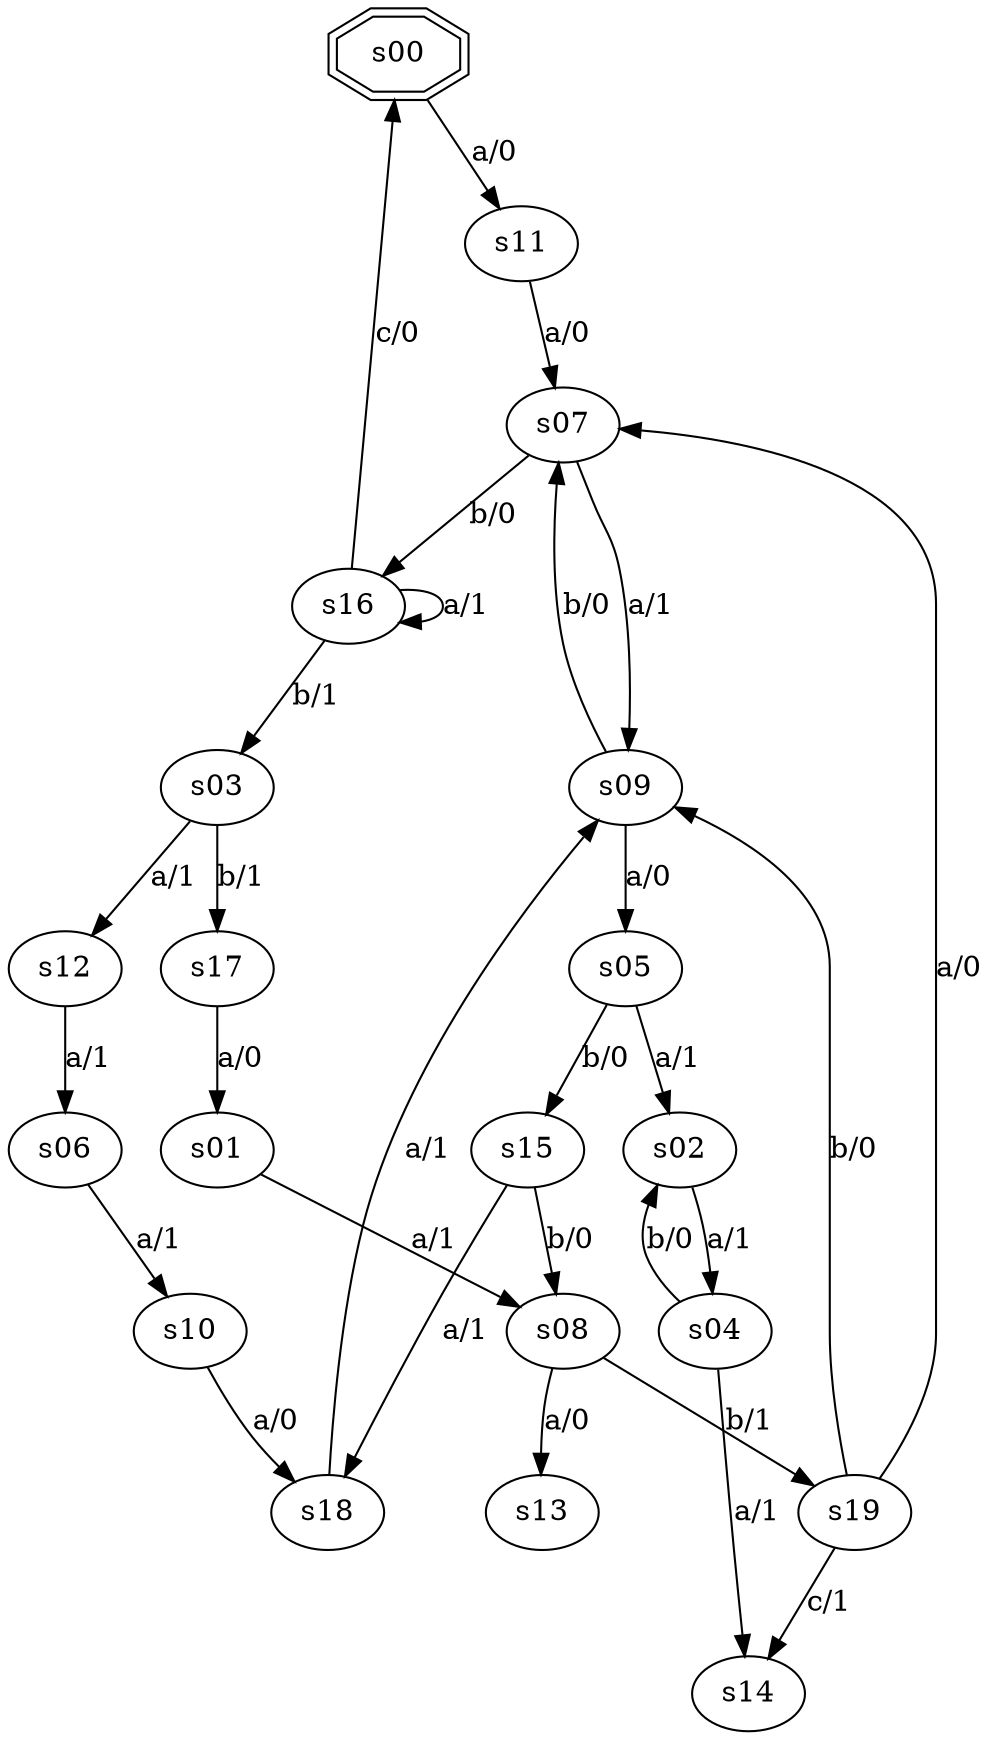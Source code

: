 digraph graph_032 {
	s00 -> s11 [label="a/0"];
	s01 -> s08 [label="a/1"];
	s02 -> s04 [label="a/1"];
	s03 -> s12 [label="a/1"];
	s03 -> s17 [label="b/1"];
	s04 -> s14 [label="a/1"];
	s04 -> s02 [label="b/0"];
	s05 -> s02 [label="a/1"];
	s05 -> s15 [label="b/0"];
	s06 -> s10 [label="a/1"];
	s07 -> s09 [label="a/1"];
	s07 -> s16 [label="b/0"];
	s08 -> s13 [label="a/0"];
	s08 -> s19 [label="b/1"];
	s09 -> s05 [label="a/0"];
	s09 -> s07 [label="b/0"];
	s10 -> s18 [label="a/0"];
	s11 -> s07 [label="a/0"];
	s12 -> s06 [label="a/1"];
	s15 -> s18 [label="a/1"];
	s15 -> s08 [label="b/0"];
	s16 -> s16 [label="a/1"];
	s16 -> s03 [label="b/1"];
	s16 -> s00 [label="c/0"];
	s17 -> s01 [label="a/0"];
	s18 -> s09 [label="a/1"];
	s19 -> s07 [label="a/0"];
	s19 -> s09 [label="b/0"];
	s19 -> s14 [label="c/1"];
	s00 [shape=doubleoctagon];
}